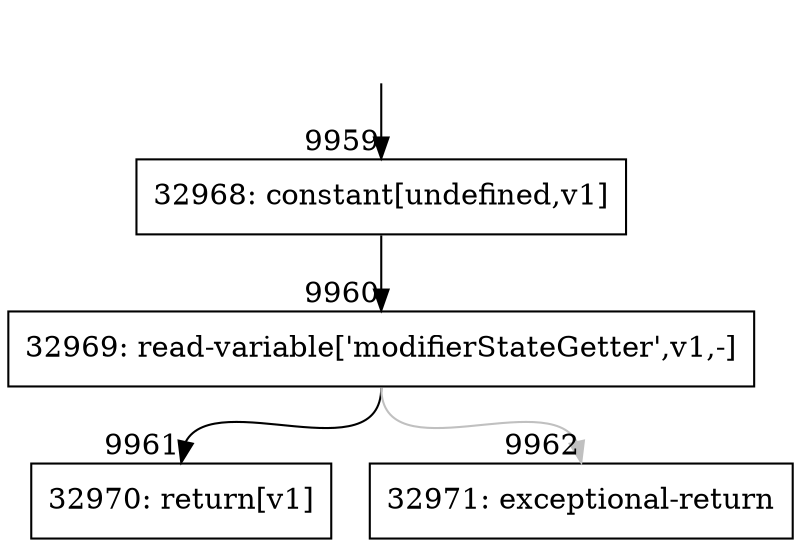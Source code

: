 digraph {
rankdir="TD"
BB_entry744[shape=none,label=""];
BB_entry744 -> BB9959 [tailport=s, headport=n, headlabel="    9959"]
BB9959 [shape=record label="{32968: constant[undefined,v1]}" ] 
BB9959 -> BB9960 [tailport=s, headport=n, headlabel="      9960"]
BB9960 [shape=record label="{32969: read-variable['modifierStateGetter',v1,-]}" ] 
BB9960 -> BB9961 [tailport=s, headport=n, headlabel="      9961"]
BB9960 -> BB9962 [tailport=s, headport=n, color=gray, headlabel="      9962"]
BB9961 [shape=record label="{32970: return[v1]}" ] 
BB9962 [shape=record label="{32971: exceptional-return}" ] 
//#$~ 17798
}
